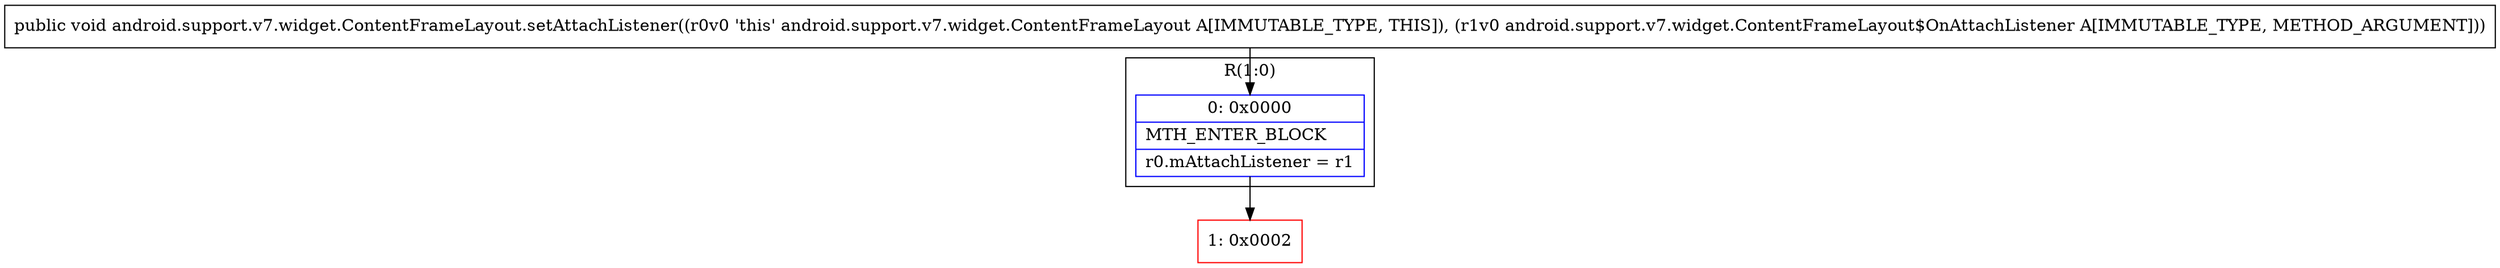 digraph "CFG forandroid.support.v7.widget.ContentFrameLayout.setAttachListener(Landroid\/support\/v7\/widget\/ContentFrameLayout$OnAttachListener;)V" {
subgraph cluster_Region_1138088726 {
label = "R(1:0)";
node [shape=record,color=blue];
Node_0 [shape=record,label="{0\:\ 0x0000|MTH_ENTER_BLOCK\l|r0.mAttachListener = r1\l}"];
}
Node_1 [shape=record,color=red,label="{1\:\ 0x0002}"];
MethodNode[shape=record,label="{public void android.support.v7.widget.ContentFrameLayout.setAttachListener((r0v0 'this' android.support.v7.widget.ContentFrameLayout A[IMMUTABLE_TYPE, THIS]), (r1v0 android.support.v7.widget.ContentFrameLayout$OnAttachListener A[IMMUTABLE_TYPE, METHOD_ARGUMENT])) }"];
MethodNode -> Node_0;
Node_0 -> Node_1;
}

